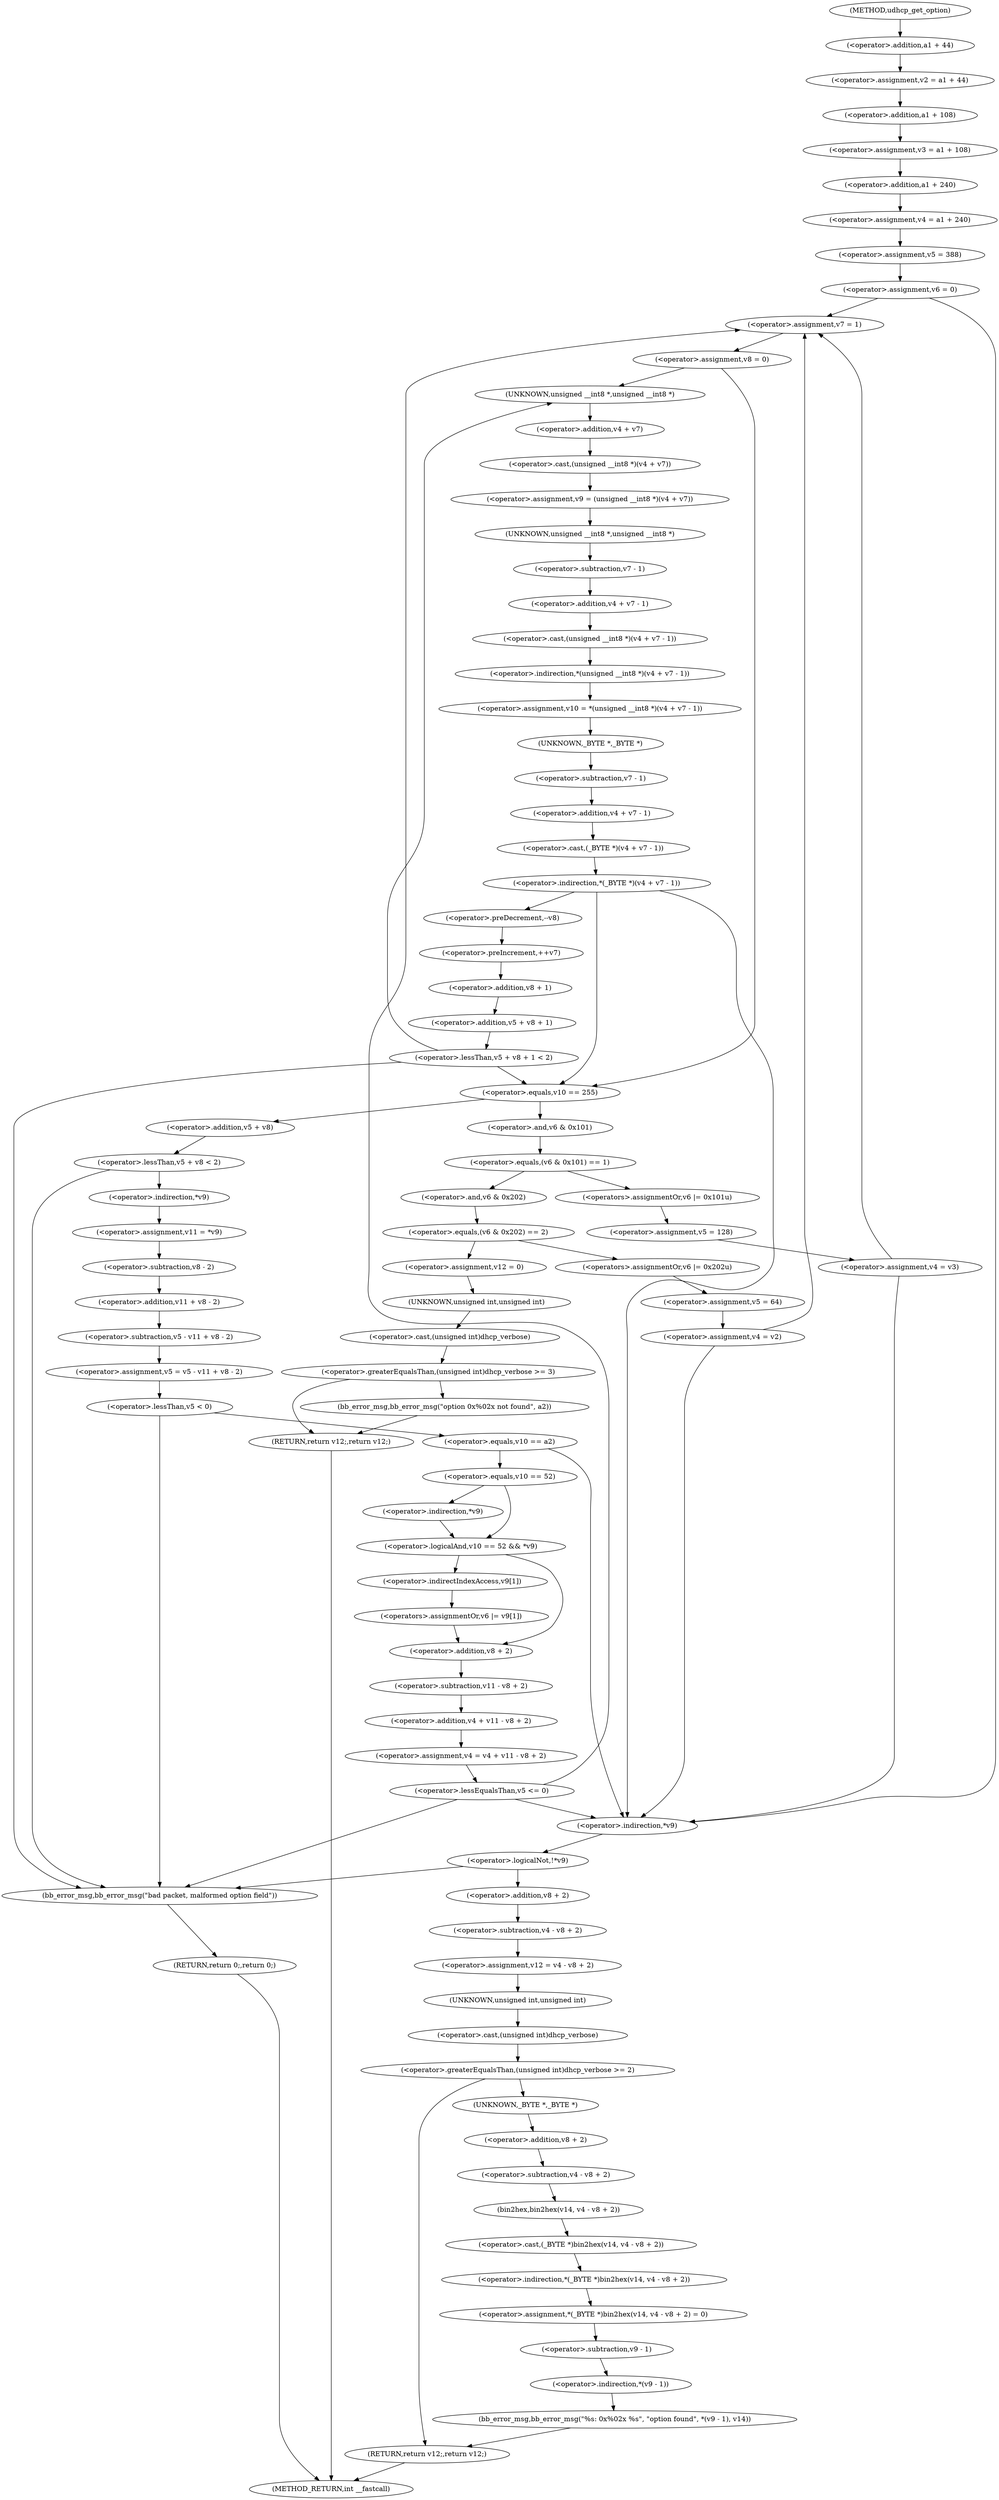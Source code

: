 digraph udhcp_get_option {  
"1000129" [label = "(<operator>.assignment,v2 = a1 + 44)" ]
"1000131" [label = "(<operator>.addition,a1 + 44)" ]
"1000134" [label = "(<operator>.assignment,v3 = a1 + 108)" ]
"1000136" [label = "(<operator>.addition,a1 + 108)" ]
"1000139" [label = "(<operator>.assignment,v4 = a1 + 240)" ]
"1000141" [label = "(<operator>.addition,a1 + 240)" ]
"1000144" [label = "(<operator>.assignment,v5 = 388)" ]
"1000147" [label = "(<operator>.assignment,v6 = 0)" ]
"1000153" [label = "(<operator>.assignment,v7 = 1)" ]
"1000156" [label = "(<operator>.assignment,v8 = 0)" ]
"1000162" [label = "(<operator>.assignment,v9 = (unsigned __int8 *)(v4 + v7))" ]
"1000164" [label = "(<operator>.cast,(unsigned __int8 *)(v4 + v7))" ]
"1000165" [label = "(UNKNOWN,unsigned __int8 *,unsigned __int8 *)" ]
"1000166" [label = "(<operator>.addition,v4 + v7)" ]
"1000169" [label = "(<operator>.assignment,v10 = *(unsigned __int8 *)(v4 + v7 - 1))" ]
"1000171" [label = "(<operator>.indirection,*(unsigned __int8 *)(v4 + v7 - 1))" ]
"1000172" [label = "(<operator>.cast,(unsigned __int8 *)(v4 + v7 - 1))" ]
"1000173" [label = "(UNKNOWN,unsigned __int8 *,unsigned __int8 *)" ]
"1000174" [label = "(<operator>.addition,v4 + v7 - 1)" ]
"1000176" [label = "(<operator>.subtraction,v7 - 1)" ]
"1000180" [label = "(<operator>.indirection,*(_BYTE *)(v4 + v7 - 1))" ]
"1000181" [label = "(<operator>.cast,(_BYTE *)(v4 + v7 - 1))" ]
"1000182" [label = "(UNKNOWN,_BYTE *,_BYTE *)" ]
"1000183" [label = "(<operator>.addition,v4 + v7 - 1)" ]
"1000185" [label = "(<operator>.subtraction,v7 - 1)" ]
"1000189" [label = "(<operator>.preDecrement,--v8)" ]
"1000191" [label = "(<operator>.preIncrement,++v7)" ]
"1000194" [label = "(<operator>.lessThan,v5 + v8 + 1 < 2)" ]
"1000195" [label = "(<operator>.addition,v5 + v8 + 1)" ]
"1000197" [label = "(<operator>.addition,v8 + 1)" ]
"1000203" [label = "(<operator>.equals,v10 == 255)" ]
"1000208" [label = "(<operator>.equals,(v6 & 0x101) == 1)" ]
"1000209" [label = "(<operator>.and,v6 & 0x101)" ]
"1000214" [label = "(<operators>.assignmentOr,v6 |= 0x101u)" ]
"1000217" [label = "(<operator>.assignment,v5 = 128)" ]
"1000220" [label = "(<operator>.assignment,v4 = v3)" ]
"1000225" [label = "(<operator>.equals,(v6 & 0x202) == 2)" ]
"1000226" [label = "(<operator>.and,v6 & 0x202)" ]
"1000231" [label = "(<operators>.assignmentOr,v6 |= 0x202u)" ]
"1000234" [label = "(<operator>.assignment,v5 = 64)" ]
"1000237" [label = "(<operator>.assignment,v4 = v2)" ]
"1000241" [label = "(<operator>.assignment,v12 = 0)" ]
"1000245" [label = "(<operator>.greaterEqualsThan,(unsigned int)dhcp_verbose >= 3)" ]
"1000246" [label = "(<operator>.cast,(unsigned int)dhcp_verbose)" ]
"1000247" [label = "(UNKNOWN,unsigned int,unsigned int)" ]
"1000250" [label = "(bb_error_msg,bb_error_msg(\"option 0x%02x not found\", a2))" ]
"1000253" [label = "(RETURN,return v12;,return v12;)" ]
"1000256" [label = "(<operator>.lessThan,v5 + v8 < 2)" ]
"1000257" [label = "(<operator>.addition,v5 + v8)" ]
"1000262" [label = "(<operator>.assignment,v11 = *v9)" ]
"1000264" [label = "(<operator>.indirection,*v9)" ]
"1000266" [label = "(<operator>.assignment,v5 = v5 - v11 + v8 - 2)" ]
"1000268" [label = "(<operator>.subtraction,v5 - v11 + v8 - 2)" ]
"1000270" [label = "(<operator>.addition,v11 + v8 - 2)" ]
"1000272" [label = "(<operator>.subtraction,v8 - 2)" ]
"1000276" [label = "(<operator>.lessThan,v5 < 0)" ]
"1000281" [label = "(<operator>.equals,v10 == a2)" ]
"1000286" [label = "(<operator>.logicalAnd,v10 == 52 && *v9)" ]
"1000287" [label = "(<operator>.equals,v10 == 52)" ]
"1000290" [label = "(<operator>.indirection,*v9)" ]
"1000292" [label = "(<operators>.assignmentOr,v6 |= v9[1])" ]
"1000294" [label = "(<operator>.indirectIndexAccess,v9[1])" ]
"1000297" [label = "(<operator>.assignment,v4 = v4 + v11 - v8 + 2)" ]
"1000299" [label = "(<operator>.addition,v4 + v11 - v8 + 2)" ]
"1000301" [label = "(<operator>.subtraction,v11 - v8 + 2)" ]
"1000303" [label = "(<operator>.addition,v8 + 2)" ]
"1000307" [label = "(<operator>.lessEqualsThan,v5 <= 0)" ]
"1000312" [label = "(<operator>.logicalNot,!*v9)" ]
"1000313" [label = "(<operator>.indirection,*v9)" ]
"1000317" [label = "(bb_error_msg,bb_error_msg(\"bad packet, malformed option field\"))" ]
"1000319" [label = "(RETURN,return 0;,return 0;)" ]
"1000321" [label = "(<operator>.assignment,v12 = v4 - v8 + 2)" ]
"1000323" [label = "(<operator>.subtraction,v4 - v8 + 2)" ]
"1000325" [label = "(<operator>.addition,v8 + 2)" ]
"1000329" [label = "(<operator>.greaterEqualsThan,(unsigned int)dhcp_verbose >= 2)" ]
"1000330" [label = "(<operator>.cast,(unsigned int)dhcp_verbose)" ]
"1000331" [label = "(UNKNOWN,unsigned int,unsigned int)" ]
"1000335" [label = "(<operator>.assignment,*(_BYTE *)bin2hex(v14, v4 - v8 + 2) = 0)" ]
"1000336" [label = "(<operator>.indirection,*(_BYTE *)bin2hex(v14, v4 - v8 + 2))" ]
"1000337" [label = "(<operator>.cast,(_BYTE *)bin2hex(v14, v4 - v8 + 2))" ]
"1000338" [label = "(UNKNOWN,_BYTE *,_BYTE *)" ]
"1000339" [label = "(bin2hex,bin2hex(v14, v4 - v8 + 2))" ]
"1000341" [label = "(<operator>.subtraction,v4 - v8 + 2)" ]
"1000343" [label = "(<operator>.addition,v8 + 2)" ]
"1000347" [label = "(bb_error_msg,bb_error_msg(\"%s: 0x%02x %s\", \"option found\", *(v9 - 1), v14))" ]
"1000350" [label = "(<operator>.indirection,*(v9 - 1))" ]
"1000351" [label = "(<operator>.subtraction,v9 - 1)" ]
"1000355" [label = "(RETURN,return v12;,return v12;)" ]
"1000113" [label = "(METHOD,udhcp_get_option)" ]
"1000357" [label = "(METHOD_RETURN,int __fastcall)" ]
  "1000129" -> "1000136" 
  "1000131" -> "1000129" 
  "1000134" -> "1000141" 
  "1000136" -> "1000134" 
  "1000139" -> "1000144" 
  "1000141" -> "1000139" 
  "1000144" -> "1000147" 
  "1000147" -> "1000153" 
  "1000147" -> "1000313" 
  "1000153" -> "1000156" 
  "1000156" -> "1000165" 
  "1000156" -> "1000203" 
  "1000162" -> "1000173" 
  "1000164" -> "1000162" 
  "1000165" -> "1000166" 
  "1000166" -> "1000164" 
  "1000169" -> "1000182" 
  "1000171" -> "1000169" 
  "1000172" -> "1000171" 
  "1000173" -> "1000176" 
  "1000174" -> "1000172" 
  "1000176" -> "1000174" 
  "1000180" -> "1000203" 
  "1000180" -> "1000313" 
  "1000180" -> "1000189" 
  "1000181" -> "1000180" 
  "1000182" -> "1000185" 
  "1000183" -> "1000181" 
  "1000185" -> "1000183" 
  "1000189" -> "1000191" 
  "1000191" -> "1000197" 
  "1000194" -> "1000165" 
  "1000194" -> "1000203" 
  "1000194" -> "1000317" 
  "1000195" -> "1000194" 
  "1000197" -> "1000195" 
  "1000203" -> "1000209" 
  "1000203" -> "1000257" 
  "1000208" -> "1000214" 
  "1000208" -> "1000226" 
  "1000209" -> "1000208" 
  "1000214" -> "1000217" 
  "1000217" -> "1000220" 
  "1000220" -> "1000153" 
  "1000220" -> "1000313" 
  "1000225" -> "1000231" 
  "1000225" -> "1000241" 
  "1000226" -> "1000225" 
  "1000231" -> "1000234" 
  "1000234" -> "1000237" 
  "1000237" -> "1000153" 
  "1000237" -> "1000313" 
  "1000241" -> "1000247" 
  "1000245" -> "1000250" 
  "1000245" -> "1000253" 
  "1000246" -> "1000245" 
  "1000247" -> "1000246" 
  "1000250" -> "1000253" 
  "1000253" -> "1000357" 
  "1000256" -> "1000317" 
  "1000256" -> "1000264" 
  "1000257" -> "1000256" 
  "1000262" -> "1000272" 
  "1000264" -> "1000262" 
  "1000266" -> "1000276" 
  "1000268" -> "1000266" 
  "1000270" -> "1000268" 
  "1000272" -> "1000270" 
  "1000276" -> "1000317" 
  "1000276" -> "1000281" 
  "1000281" -> "1000313" 
  "1000281" -> "1000287" 
  "1000286" -> "1000294" 
  "1000286" -> "1000303" 
  "1000287" -> "1000286" 
  "1000287" -> "1000290" 
  "1000290" -> "1000286" 
  "1000292" -> "1000303" 
  "1000294" -> "1000292" 
  "1000297" -> "1000307" 
  "1000299" -> "1000297" 
  "1000301" -> "1000299" 
  "1000303" -> "1000301" 
  "1000307" -> "1000153" 
  "1000307" -> "1000313" 
  "1000307" -> "1000317" 
  "1000312" -> "1000317" 
  "1000312" -> "1000325" 
  "1000313" -> "1000312" 
  "1000317" -> "1000319" 
  "1000319" -> "1000357" 
  "1000321" -> "1000331" 
  "1000323" -> "1000321" 
  "1000325" -> "1000323" 
  "1000329" -> "1000338" 
  "1000329" -> "1000355" 
  "1000330" -> "1000329" 
  "1000331" -> "1000330" 
  "1000335" -> "1000351" 
  "1000336" -> "1000335" 
  "1000337" -> "1000336" 
  "1000338" -> "1000343" 
  "1000339" -> "1000337" 
  "1000341" -> "1000339" 
  "1000343" -> "1000341" 
  "1000347" -> "1000355" 
  "1000350" -> "1000347" 
  "1000351" -> "1000350" 
  "1000355" -> "1000357" 
  "1000113" -> "1000131" 
}
